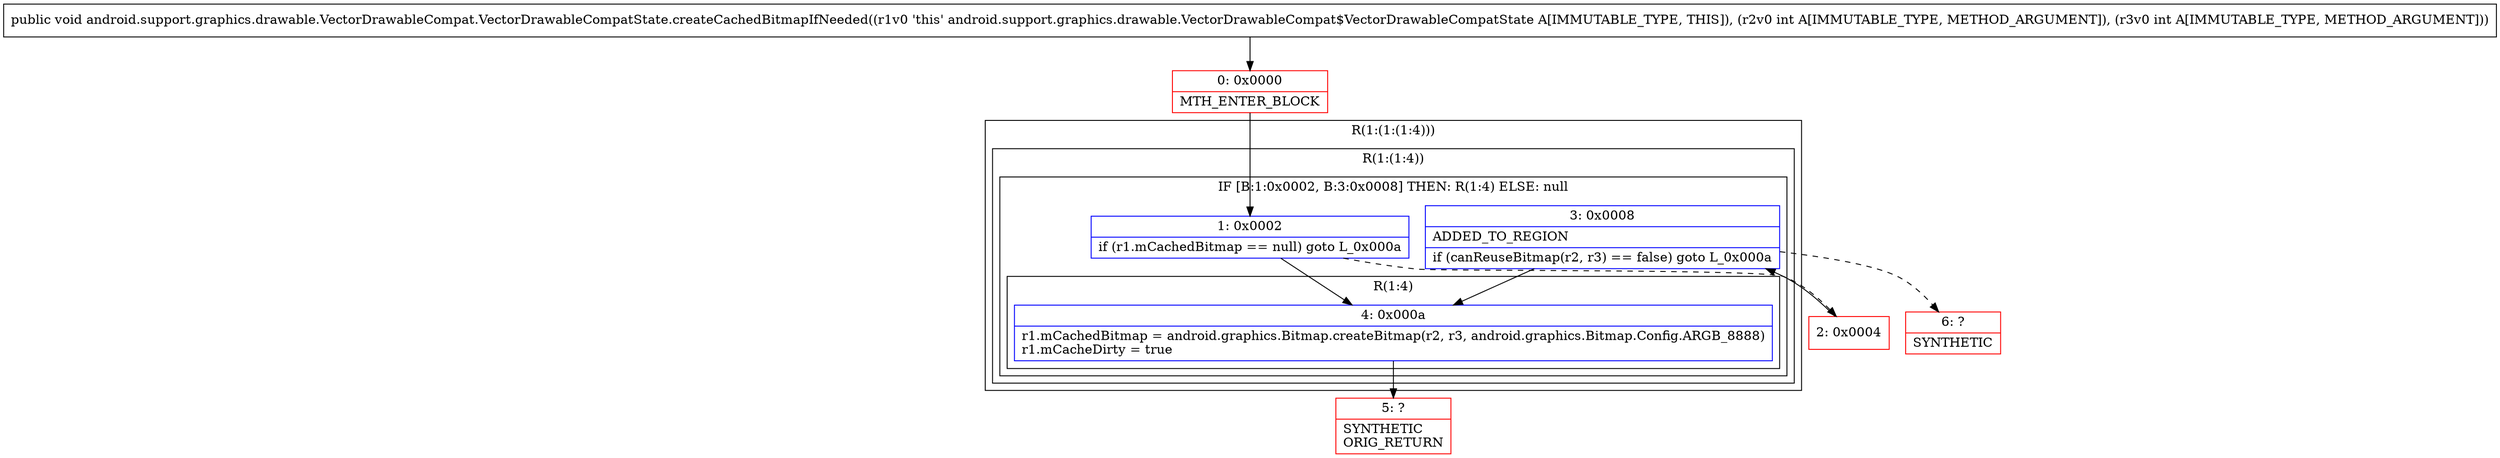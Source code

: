 digraph "CFG forandroid.support.graphics.drawable.VectorDrawableCompat.VectorDrawableCompatState.createCachedBitmapIfNeeded(II)V" {
subgraph cluster_Region_1446958988 {
label = "R(1:(1:(1:4)))";
node [shape=record,color=blue];
subgraph cluster_Region_596145936 {
label = "R(1:(1:4))";
node [shape=record,color=blue];
subgraph cluster_IfRegion_125340766 {
label = "IF [B:1:0x0002, B:3:0x0008] THEN: R(1:4) ELSE: null";
node [shape=record,color=blue];
Node_1 [shape=record,label="{1\:\ 0x0002|if (r1.mCachedBitmap == null) goto L_0x000a\l}"];
Node_3 [shape=record,label="{3\:\ 0x0008|ADDED_TO_REGION\l|if (canReuseBitmap(r2, r3) == false) goto L_0x000a\l}"];
subgraph cluster_Region_438260587 {
label = "R(1:4)";
node [shape=record,color=blue];
Node_4 [shape=record,label="{4\:\ 0x000a|r1.mCachedBitmap = android.graphics.Bitmap.createBitmap(r2, r3, android.graphics.Bitmap.Config.ARGB_8888)\lr1.mCacheDirty = true\l}"];
}
}
}
}
Node_0 [shape=record,color=red,label="{0\:\ 0x0000|MTH_ENTER_BLOCK\l}"];
Node_2 [shape=record,color=red,label="{2\:\ 0x0004}"];
Node_5 [shape=record,color=red,label="{5\:\ ?|SYNTHETIC\lORIG_RETURN\l}"];
Node_6 [shape=record,color=red,label="{6\:\ ?|SYNTHETIC\l}"];
MethodNode[shape=record,label="{public void android.support.graphics.drawable.VectorDrawableCompat.VectorDrawableCompatState.createCachedBitmapIfNeeded((r1v0 'this' android.support.graphics.drawable.VectorDrawableCompat$VectorDrawableCompatState A[IMMUTABLE_TYPE, THIS]), (r2v0 int A[IMMUTABLE_TYPE, METHOD_ARGUMENT]), (r3v0 int A[IMMUTABLE_TYPE, METHOD_ARGUMENT])) }"];
MethodNode -> Node_0;
Node_1 -> Node_2[style=dashed];
Node_1 -> Node_4;
Node_3 -> Node_4;
Node_3 -> Node_6[style=dashed];
Node_4 -> Node_5;
Node_0 -> Node_1;
Node_2 -> Node_3;
}

